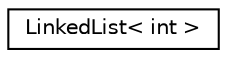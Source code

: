 digraph "Graphical Class Hierarchy"
{
  edge [fontname="Helvetica",fontsize="10",labelfontname="Helvetica",labelfontsize="10"];
  node [fontname="Helvetica",fontsize="10",shape=record];
  rankdir="LR";
  Node0 [label="LinkedList\< int \>",height=0.2,width=0.4,color="black", fillcolor="white", style="filled",URL="$classLinkedList.html"];
}
